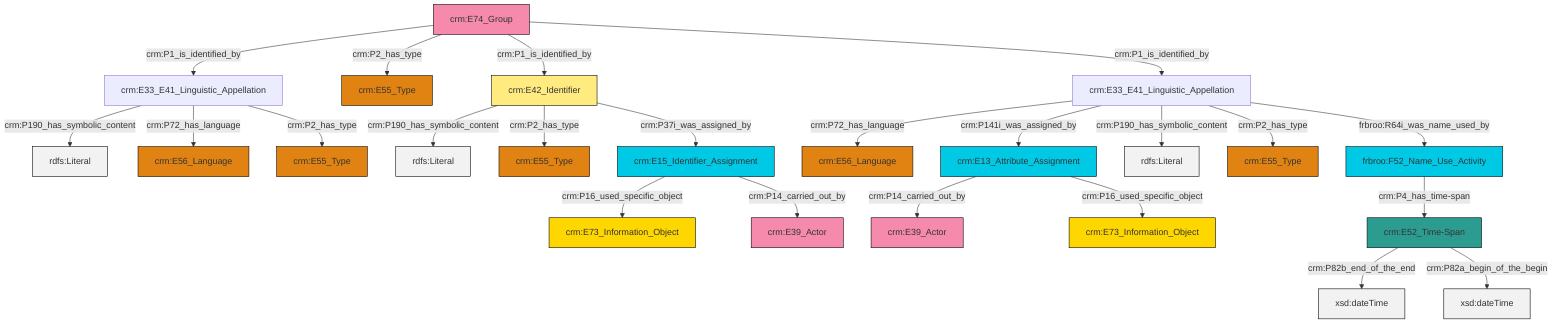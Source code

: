 graph TD
classDef Literal fill:#f2f2f2,stroke:#000000;
classDef CRM_Entity fill:#FFFFFF,stroke:#000000;
classDef Temporal_Entity fill:#00C9E6, stroke:#000000;
classDef Type fill:#E18312, stroke:#000000;
classDef Time-Span fill:#2C9C91, stroke:#000000;
classDef Appellation fill:#FFEB7F, stroke:#000000;
classDef Place fill:#008836, stroke:#000000;
classDef Persistent_Item fill:#B266B2, stroke:#000000;
classDef Conceptual_Object fill:#FFD700, stroke:#000000;
classDef Physical_Thing fill:#D2B48C, stroke:#000000;
classDef Actor fill:#f58aad, stroke:#000000;
classDef PC_Classes fill:#4ce600, stroke:#000000;
classDef Multi fill:#cccccc,stroke:#000000;

0["crm:E52_Time-Span"]:::Time-Span -->|crm:P82b_end_of_the_end| 1[xsd:dateTime]:::Literal
2["frbroo:F52_Name_Use_Activity"]:::Temporal_Entity -->|crm:P4_has_time-span| 0["crm:E52_Time-Span"]:::Time-Span
3["crm:E33_E41_Linguistic_Appellation"]:::Default -->|crm:P190_has_symbolic_content| 4[rdfs:Literal]:::Literal
5["crm:E42_Identifier"]:::Appellation -->|crm:P190_has_symbolic_content| 6[rdfs:Literal]:::Literal
9["crm:E74_Group"]:::Actor -->|crm:P1_is_identified_by| 3["crm:E33_E41_Linguistic_Appellation"]:::Default
10["crm:E15_Identifier_Assignment"]:::Temporal_Entity -->|crm:P16_used_specific_object| 11["crm:E73_Information_Object"]:::Conceptual_Object
0["crm:E52_Time-Span"]:::Time-Span -->|crm:P82a_begin_of_the_begin| 12[xsd:dateTime]:::Literal
3["crm:E33_E41_Linguistic_Appellation"]:::Default -->|crm:P72_has_language| 13["crm:E56_Language"]:::Type
17["crm:E33_E41_Linguistic_Appellation"]:::Default -->|crm:P72_has_language| 18["crm:E56_Language"]:::Type
3["crm:E33_E41_Linguistic_Appellation"]:::Default -->|crm:P2_has_type| 15["crm:E55_Type"]:::Type
10["crm:E15_Identifier_Assignment"]:::Temporal_Entity -->|crm:P14_carried_out_by| 19["crm:E39_Actor"]:::Actor
9["crm:E74_Group"]:::Actor -->|crm:P2_has_type| 20["crm:E55_Type"]:::Type
17["crm:E33_E41_Linguistic_Appellation"]:::Default -->|crm:P141i_was_assigned_by| 21["crm:E13_Attribute_Assignment"]:::Temporal_Entity
21["crm:E13_Attribute_Assignment"]:::Temporal_Entity -->|crm:P14_carried_out_by| 26["crm:E39_Actor"]:::Actor
21["crm:E13_Attribute_Assignment"]:::Temporal_Entity -->|crm:P16_used_specific_object| 30["crm:E73_Information_Object"]:::Conceptual_Object
17["crm:E33_E41_Linguistic_Appellation"]:::Default -->|crm:P190_has_symbolic_content| 31[rdfs:Literal]:::Literal
9["crm:E74_Group"]:::Actor -->|crm:P1_is_identified_by| 5["crm:E42_Identifier"]:::Appellation
17["crm:E33_E41_Linguistic_Appellation"]:::Default -->|crm:P2_has_type| 33["crm:E55_Type"]:::Type
9["crm:E74_Group"]:::Actor -->|crm:P1_is_identified_by| 17["crm:E33_E41_Linguistic_Appellation"]:::Default
5["crm:E42_Identifier"]:::Appellation -->|crm:P2_has_type| 7["crm:E55_Type"]:::Type
5["crm:E42_Identifier"]:::Appellation -->|crm:P37i_was_assigned_by| 10["crm:E15_Identifier_Assignment"]:::Temporal_Entity
17["crm:E33_E41_Linguistic_Appellation"]:::Default -->|frbroo:R64i_was_name_used_by| 2["frbroo:F52_Name_Use_Activity"]:::Temporal_Entity